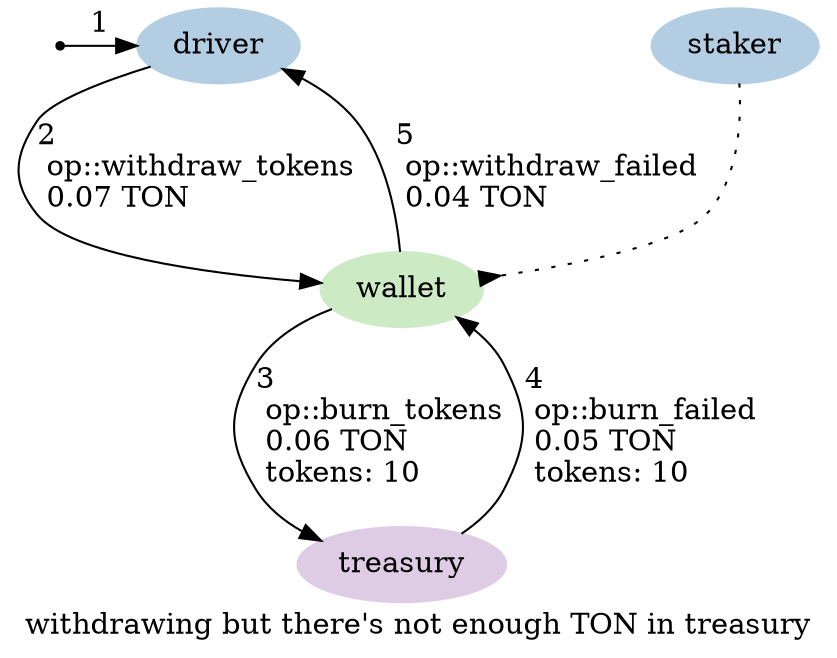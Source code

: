 digraph {
    label="withdrawing but there's not enough TON in treasury"
    node [ colorscheme=pastel19 style=filled ]

    /* Entities */
    external [ shape=point ]
    staker, driver [ color=2 ]
    treasury [ color=4 ]
    wallet [ color=3 ]

    /* Relationships */
    staker -> wallet [ arrowhead=inv style=dotted ]
    external -> driver [ label="1" ]
    driver -> wallet [ label="2\l op::withdraw_tokens\l 0.07 TON\l" ]
    wallet -> treasury [ label="3\l op::burn_tokens\l 0.06 TON\l tokens: 10\l" ]
    treasury -> wallet [ label="4\l op::burn_failed\l 0.05 TON\l tokens: 10\l" ]
    wallet -> driver [ label="5\l op::withdraw_failed\l 0.04 TON\l" ]

    /* Ranks */
    { rank=min external staker driver }
    { rank=max treasury }
}

